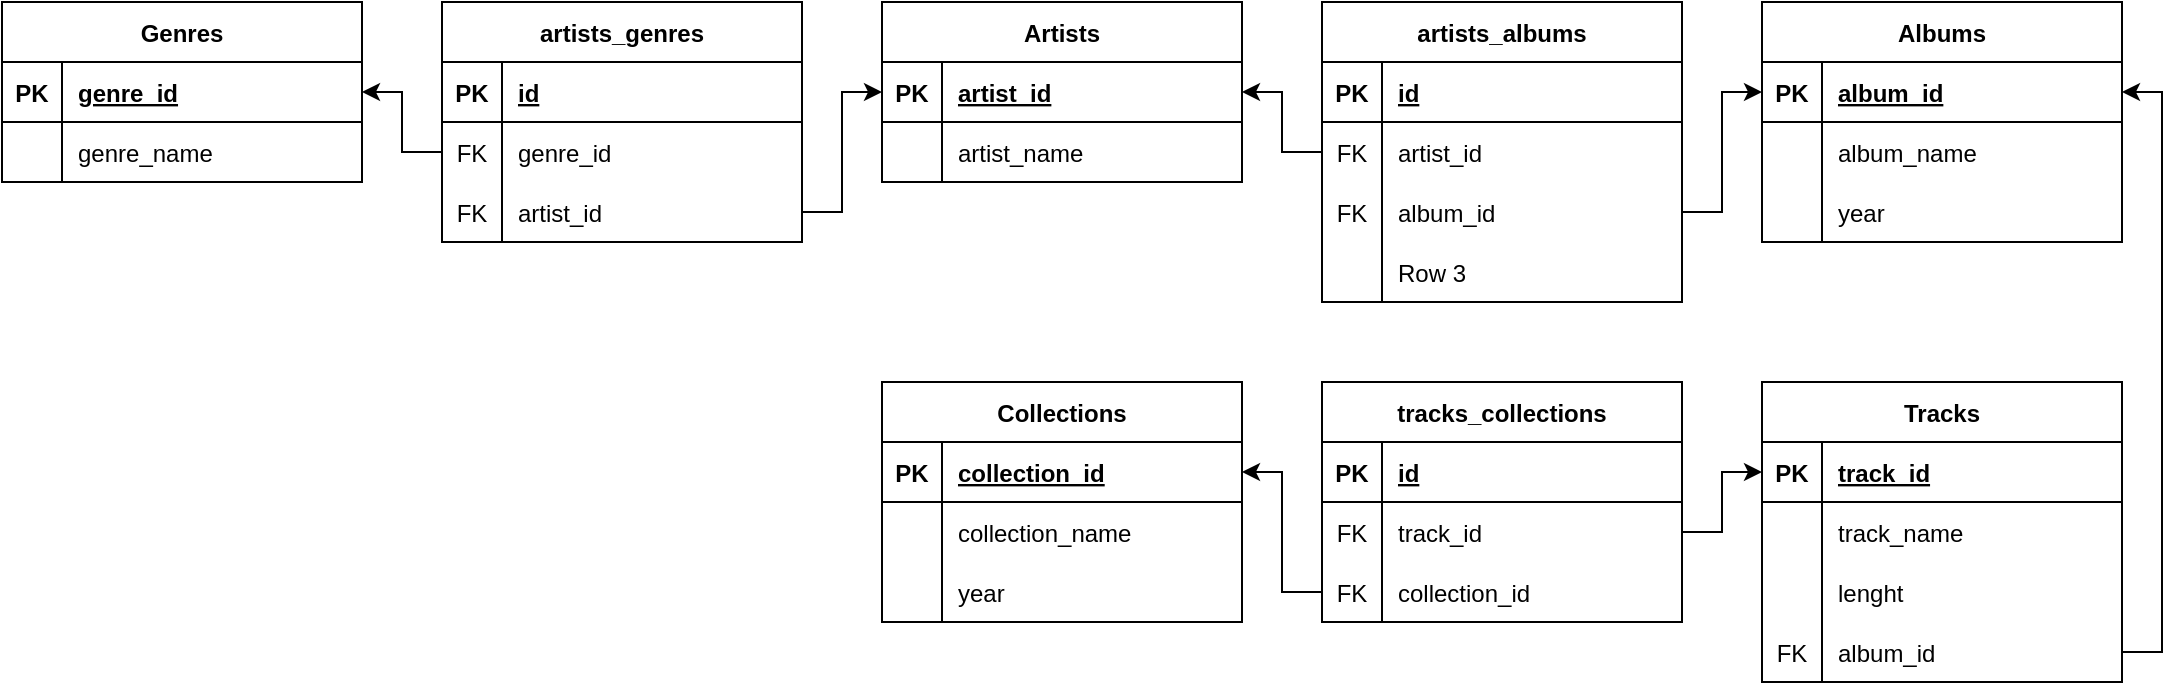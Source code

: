 <mxfile version="20.5.3" type="github">
  <diagram id="emSY8E14kdlVFzIVSlZg" name="Страница 1">
    <mxGraphModel dx="1597" dy="1669" grid="1" gridSize="10" guides="1" tooltips="1" connect="1" arrows="1" fold="1" page="1" pageScale="1" pageWidth="1169" pageHeight="827" math="0" shadow="0">
      <root>
        <mxCell id="0" />
        <mxCell id="1" parent="0" />
        <mxCell id="az4ZvoyA2i-au3GrGCgm-14" value="Genres" style="shape=table;startSize=30;container=1;collapsible=1;childLayout=tableLayout;fixedRows=1;rowLines=0;fontStyle=1;align=center;resizeLast=1;" vertex="1" parent="1">
          <mxGeometry x="20" y="-800" width="180" height="90" as="geometry" />
        </mxCell>
        <mxCell id="az4ZvoyA2i-au3GrGCgm-15" value="" style="shape=tableRow;horizontal=0;startSize=0;swimlaneHead=0;swimlaneBody=0;fillColor=none;collapsible=0;dropTarget=0;points=[[0,0.5],[1,0.5]];portConstraint=eastwest;top=0;left=0;right=0;bottom=1;" vertex="1" parent="az4ZvoyA2i-au3GrGCgm-14">
          <mxGeometry y="30" width="180" height="30" as="geometry" />
        </mxCell>
        <mxCell id="az4ZvoyA2i-au3GrGCgm-16" value="PK" style="shape=partialRectangle;connectable=0;fillColor=none;top=0;left=0;bottom=0;right=0;fontStyle=1;overflow=hidden;" vertex="1" parent="az4ZvoyA2i-au3GrGCgm-15">
          <mxGeometry width="30" height="30" as="geometry">
            <mxRectangle width="30" height="30" as="alternateBounds" />
          </mxGeometry>
        </mxCell>
        <mxCell id="az4ZvoyA2i-au3GrGCgm-17" value="genre_id" style="shape=partialRectangle;connectable=0;fillColor=none;top=0;left=0;bottom=0;right=0;align=left;spacingLeft=6;fontStyle=5;overflow=hidden;" vertex="1" parent="az4ZvoyA2i-au3GrGCgm-15">
          <mxGeometry x="30" width="150" height="30" as="geometry">
            <mxRectangle width="150" height="30" as="alternateBounds" />
          </mxGeometry>
        </mxCell>
        <mxCell id="az4ZvoyA2i-au3GrGCgm-18" value="" style="shape=tableRow;horizontal=0;startSize=0;swimlaneHead=0;swimlaneBody=0;fillColor=none;collapsible=0;dropTarget=0;points=[[0,0.5],[1,0.5]];portConstraint=eastwest;top=0;left=0;right=0;bottom=0;" vertex="1" parent="az4ZvoyA2i-au3GrGCgm-14">
          <mxGeometry y="60" width="180" height="30" as="geometry" />
        </mxCell>
        <mxCell id="az4ZvoyA2i-au3GrGCgm-19" value="" style="shape=partialRectangle;connectable=0;fillColor=none;top=0;left=0;bottom=0;right=0;editable=1;overflow=hidden;" vertex="1" parent="az4ZvoyA2i-au3GrGCgm-18">
          <mxGeometry width="30" height="30" as="geometry">
            <mxRectangle width="30" height="30" as="alternateBounds" />
          </mxGeometry>
        </mxCell>
        <mxCell id="az4ZvoyA2i-au3GrGCgm-20" value="genre_name" style="shape=partialRectangle;connectable=0;fillColor=none;top=0;left=0;bottom=0;right=0;align=left;spacingLeft=6;overflow=hidden;" vertex="1" parent="az4ZvoyA2i-au3GrGCgm-18">
          <mxGeometry x="30" width="150" height="30" as="geometry">
            <mxRectangle width="150" height="30" as="alternateBounds" />
          </mxGeometry>
        </mxCell>
        <mxCell id="az4ZvoyA2i-au3GrGCgm-27" value="Artists" style="shape=table;startSize=30;container=1;collapsible=1;childLayout=tableLayout;fixedRows=1;rowLines=0;fontStyle=1;align=center;resizeLast=1;" vertex="1" parent="1">
          <mxGeometry x="460" y="-800" width="180" height="90.0" as="geometry" />
        </mxCell>
        <mxCell id="az4ZvoyA2i-au3GrGCgm-28" value="" style="shape=tableRow;horizontal=0;startSize=0;swimlaneHead=0;swimlaneBody=0;fillColor=none;collapsible=0;dropTarget=0;points=[[0,0.5],[1,0.5]];portConstraint=eastwest;top=0;left=0;right=0;bottom=1;" vertex="1" parent="az4ZvoyA2i-au3GrGCgm-27">
          <mxGeometry y="30" width="180" height="30" as="geometry" />
        </mxCell>
        <mxCell id="az4ZvoyA2i-au3GrGCgm-29" value="PK" style="shape=partialRectangle;connectable=0;fillColor=none;top=0;left=0;bottom=0;right=0;fontStyle=1;overflow=hidden;" vertex="1" parent="az4ZvoyA2i-au3GrGCgm-28">
          <mxGeometry width="30" height="30" as="geometry">
            <mxRectangle width="30" height="30" as="alternateBounds" />
          </mxGeometry>
        </mxCell>
        <mxCell id="az4ZvoyA2i-au3GrGCgm-30" value="artist_id" style="shape=partialRectangle;connectable=0;fillColor=none;top=0;left=0;bottom=0;right=0;align=left;spacingLeft=6;fontStyle=5;overflow=hidden;" vertex="1" parent="az4ZvoyA2i-au3GrGCgm-28">
          <mxGeometry x="30" width="150" height="30" as="geometry">
            <mxRectangle width="150" height="30" as="alternateBounds" />
          </mxGeometry>
        </mxCell>
        <mxCell id="az4ZvoyA2i-au3GrGCgm-31" value="" style="shape=tableRow;horizontal=0;startSize=0;swimlaneHead=0;swimlaneBody=0;fillColor=none;collapsible=0;dropTarget=0;points=[[0,0.5],[1,0.5]];portConstraint=eastwest;top=0;left=0;right=0;bottom=0;" vertex="1" parent="az4ZvoyA2i-au3GrGCgm-27">
          <mxGeometry y="60" width="180" height="30" as="geometry" />
        </mxCell>
        <mxCell id="az4ZvoyA2i-au3GrGCgm-32" value="" style="shape=partialRectangle;connectable=0;fillColor=none;top=0;left=0;bottom=0;right=0;editable=1;overflow=hidden;" vertex="1" parent="az4ZvoyA2i-au3GrGCgm-31">
          <mxGeometry width="30" height="30" as="geometry">
            <mxRectangle width="30" height="30" as="alternateBounds" />
          </mxGeometry>
        </mxCell>
        <mxCell id="az4ZvoyA2i-au3GrGCgm-33" value="artist_name" style="shape=partialRectangle;connectable=0;fillColor=none;top=0;left=0;bottom=0;right=0;align=left;spacingLeft=6;overflow=hidden;" vertex="1" parent="az4ZvoyA2i-au3GrGCgm-31">
          <mxGeometry x="30" width="150" height="30" as="geometry">
            <mxRectangle width="150" height="30" as="alternateBounds" />
          </mxGeometry>
        </mxCell>
        <mxCell id="az4ZvoyA2i-au3GrGCgm-40" value="Albums" style="shape=table;startSize=30;container=1;collapsible=1;childLayout=tableLayout;fixedRows=1;rowLines=0;fontStyle=1;align=center;resizeLast=1;" vertex="1" parent="1">
          <mxGeometry x="900" y="-800" width="180" height="120" as="geometry" />
        </mxCell>
        <mxCell id="az4ZvoyA2i-au3GrGCgm-41" value="" style="shape=tableRow;horizontal=0;startSize=0;swimlaneHead=0;swimlaneBody=0;fillColor=none;collapsible=0;dropTarget=0;points=[[0,0.5],[1,0.5]];portConstraint=eastwest;top=0;left=0;right=0;bottom=1;" vertex="1" parent="az4ZvoyA2i-au3GrGCgm-40">
          <mxGeometry y="30" width="180" height="30" as="geometry" />
        </mxCell>
        <mxCell id="az4ZvoyA2i-au3GrGCgm-42" value="PK" style="shape=partialRectangle;connectable=0;fillColor=none;top=0;left=0;bottom=0;right=0;fontStyle=1;overflow=hidden;" vertex="1" parent="az4ZvoyA2i-au3GrGCgm-41">
          <mxGeometry width="30" height="30" as="geometry">
            <mxRectangle width="30" height="30" as="alternateBounds" />
          </mxGeometry>
        </mxCell>
        <mxCell id="az4ZvoyA2i-au3GrGCgm-43" value="album_id" style="shape=partialRectangle;connectable=0;fillColor=none;top=0;left=0;bottom=0;right=0;align=left;spacingLeft=6;fontStyle=5;overflow=hidden;" vertex="1" parent="az4ZvoyA2i-au3GrGCgm-41">
          <mxGeometry x="30" width="150" height="30" as="geometry">
            <mxRectangle width="150" height="30" as="alternateBounds" />
          </mxGeometry>
        </mxCell>
        <mxCell id="az4ZvoyA2i-au3GrGCgm-44" value="" style="shape=tableRow;horizontal=0;startSize=0;swimlaneHead=0;swimlaneBody=0;fillColor=none;collapsible=0;dropTarget=0;points=[[0,0.5],[1,0.5]];portConstraint=eastwest;top=0;left=0;right=0;bottom=0;" vertex="1" parent="az4ZvoyA2i-au3GrGCgm-40">
          <mxGeometry y="60" width="180" height="30" as="geometry" />
        </mxCell>
        <mxCell id="az4ZvoyA2i-au3GrGCgm-45" value="" style="shape=partialRectangle;connectable=0;fillColor=none;top=0;left=0;bottom=0;right=0;editable=1;overflow=hidden;" vertex="1" parent="az4ZvoyA2i-au3GrGCgm-44">
          <mxGeometry width="30" height="30" as="geometry">
            <mxRectangle width="30" height="30" as="alternateBounds" />
          </mxGeometry>
        </mxCell>
        <mxCell id="az4ZvoyA2i-au3GrGCgm-46" value="album_name" style="shape=partialRectangle;connectable=0;fillColor=none;top=0;left=0;bottom=0;right=0;align=left;spacingLeft=6;overflow=hidden;" vertex="1" parent="az4ZvoyA2i-au3GrGCgm-44">
          <mxGeometry x="30" width="150" height="30" as="geometry">
            <mxRectangle width="150" height="30" as="alternateBounds" />
          </mxGeometry>
        </mxCell>
        <mxCell id="az4ZvoyA2i-au3GrGCgm-47" value="" style="shape=tableRow;horizontal=0;startSize=0;swimlaneHead=0;swimlaneBody=0;fillColor=none;collapsible=0;dropTarget=0;points=[[0,0.5],[1,0.5]];portConstraint=eastwest;top=0;left=0;right=0;bottom=0;" vertex="1" parent="az4ZvoyA2i-au3GrGCgm-40">
          <mxGeometry y="90" width="180" height="30" as="geometry" />
        </mxCell>
        <mxCell id="az4ZvoyA2i-au3GrGCgm-48" value="" style="shape=partialRectangle;connectable=0;fillColor=none;top=0;left=0;bottom=0;right=0;editable=1;overflow=hidden;" vertex="1" parent="az4ZvoyA2i-au3GrGCgm-47">
          <mxGeometry width="30" height="30" as="geometry">
            <mxRectangle width="30" height="30" as="alternateBounds" />
          </mxGeometry>
        </mxCell>
        <mxCell id="az4ZvoyA2i-au3GrGCgm-49" value="year" style="shape=partialRectangle;connectable=0;fillColor=none;top=0;left=0;bottom=0;right=0;align=left;spacingLeft=6;overflow=hidden;" vertex="1" parent="az4ZvoyA2i-au3GrGCgm-47">
          <mxGeometry x="30" width="150" height="30" as="geometry">
            <mxRectangle width="150" height="30" as="alternateBounds" />
          </mxGeometry>
        </mxCell>
        <mxCell id="az4ZvoyA2i-au3GrGCgm-57" value="Tracks" style="shape=table;startSize=30;container=1;collapsible=1;childLayout=tableLayout;fixedRows=1;rowLines=0;fontStyle=1;align=center;resizeLast=1;" vertex="1" parent="1">
          <mxGeometry x="900" y="-610" width="180" height="150" as="geometry" />
        </mxCell>
        <mxCell id="az4ZvoyA2i-au3GrGCgm-58" value="" style="shape=tableRow;horizontal=0;startSize=0;swimlaneHead=0;swimlaneBody=0;fillColor=none;collapsible=0;dropTarget=0;points=[[0,0.5],[1,0.5]];portConstraint=eastwest;top=0;left=0;right=0;bottom=1;" vertex="1" parent="az4ZvoyA2i-au3GrGCgm-57">
          <mxGeometry y="30" width="180" height="30" as="geometry" />
        </mxCell>
        <mxCell id="az4ZvoyA2i-au3GrGCgm-59" value="PK" style="shape=partialRectangle;connectable=0;fillColor=none;top=0;left=0;bottom=0;right=0;fontStyle=1;overflow=hidden;" vertex="1" parent="az4ZvoyA2i-au3GrGCgm-58">
          <mxGeometry width="30" height="30" as="geometry">
            <mxRectangle width="30" height="30" as="alternateBounds" />
          </mxGeometry>
        </mxCell>
        <mxCell id="az4ZvoyA2i-au3GrGCgm-60" value="track_id" style="shape=partialRectangle;connectable=0;fillColor=none;top=0;left=0;bottom=0;right=0;align=left;spacingLeft=6;fontStyle=5;overflow=hidden;" vertex="1" parent="az4ZvoyA2i-au3GrGCgm-58">
          <mxGeometry x="30" width="150" height="30" as="geometry">
            <mxRectangle width="150" height="30" as="alternateBounds" />
          </mxGeometry>
        </mxCell>
        <mxCell id="az4ZvoyA2i-au3GrGCgm-61" value="" style="shape=tableRow;horizontal=0;startSize=0;swimlaneHead=0;swimlaneBody=0;fillColor=none;collapsible=0;dropTarget=0;points=[[0,0.5],[1,0.5]];portConstraint=eastwest;top=0;left=0;right=0;bottom=0;" vertex="1" parent="az4ZvoyA2i-au3GrGCgm-57">
          <mxGeometry y="60" width="180" height="30" as="geometry" />
        </mxCell>
        <mxCell id="az4ZvoyA2i-au3GrGCgm-62" value="" style="shape=partialRectangle;connectable=0;fillColor=none;top=0;left=0;bottom=0;right=0;editable=1;overflow=hidden;" vertex="1" parent="az4ZvoyA2i-au3GrGCgm-61">
          <mxGeometry width="30" height="30" as="geometry">
            <mxRectangle width="30" height="30" as="alternateBounds" />
          </mxGeometry>
        </mxCell>
        <mxCell id="az4ZvoyA2i-au3GrGCgm-63" value="track_name" style="shape=partialRectangle;connectable=0;fillColor=none;top=0;left=0;bottom=0;right=0;align=left;spacingLeft=6;overflow=hidden;" vertex="1" parent="az4ZvoyA2i-au3GrGCgm-61">
          <mxGeometry x="30" width="150" height="30" as="geometry">
            <mxRectangle width="150" height="30" as="alternateBounds" />
          </mxGeometry>
        </mxCell>
        <mxCell id="az4ZvoyA2i-au3GrGCgm-64" value="" style="shape=tableRow;horizontal=0;startSize=0;swimlaneHead=0;swimlaneBody=0;fillColor=none;collapsible=0;dropTarget=0;points=[[0,0.5],[1,0.5]];portConstraint=eastwest;top=0;left=0;right=0;bottom=0;" vertex="1" parent="az4ZvoyA2i-au3GrGCgm-57">
          <mxGeometry y="90" width="180" height="30" as="geometry" />
        </mxCell>
        <mxCell id="az4ZvoyA2i-au3GrGCgm-65" value="" style="shape=partialRectangle;connectable=0;fillColor=none;top=0;left=0;bottom=0;right=0;editable=1;overflow=hidden;" vertex="1" parent="az4ZvoyA2i-au3GrGCgm-64">
          <mxGeometry width="30" height="30" as="geometry">
            <mxRectangle width="30" height="30" as="alternateBounds" />
          </mxGeometry>
        </mxCell>
        <mxCell id="az4ZvoyA2i-au3GrGCgm-66" value="lenght" style="shape=partialRectangle;connectable=0;fillColor=none;top=0;left=0;bottom=0;right=0;align=left;spacingLeft=6;overflow=hidden;" vertex="1" parent="az4ZvoyA2i-au3GrGCgm-64">
          <mxGeometry x="30" width="150" height="30" as="geometry">
            <mxRectangle width="150" height="30" as="alternateBounds" />
          </mxGeometry>
        </mxCell>
        <mxCell id="az4ZvoyA2i-au3GrGCgm-67" value="" style="shape=tableRow;horizontal=0;startSize=0;swimlaneHead=0;swimlaneBody=0;fillColor=none;collapsible=0;dropTarget=0;points=[[0,0.5],[1,0.5]];portConstraint=eastwest;top=0;left=0;right=0;bottom=0;" vertex="1" parent="az4ZvoyA2i-au3GrGCgm-57">
          <mxGeometry y="120" width="180" height="30" as="geometry" />
        </mxCell>
        <mxCell id="az4ZvoyA2i-au3GrGCgm-68" value="FK" style="shape=partialRectangle;connectable=0;fillColor=none;top=0;left=0;bottom=0;right=0;editable=1;overflow=hidden;" vertex="1" parent="az4ZvoyA2i-au3GrGCgm-67">
          <mxGeometry width="30" height="30" as="geometry">
            <mxRectangle width="30" height="30" as="alternateBounds" />
          </mxGeometry>
        </mxCell>
        <mxCell id="az4ZvoyA2i-au3GrGCgm-69" value="album_id" style="shape=partialRectangle;connectable=0;fillColor=none;top=0;left=0;bottom=0;right=0;align=left;spacingLeft=6;overflow=hidden;" vertex="1" parent="az4ZvoyA2i-au3GrGCgm-67">
          <mxGeometry x="30" width="150" height="30" as="geometry">
            <mxRectangle width="150" height="30" as="alternateBounds" />
          </mxGeometry>
        </mxCell>
        <mxCell id="az4ZvoyA2i-au3GrGCgm-70" value="Collections" style="shape=table;startSize=30;container=1;collapsible=1;childLayout=tableLayout;fixedRows=1;rowLines=0;fontStyle=1;align=center;resizeLast=1;" vertex="1" parent="1">
          <mxGeometry x="460" y="-610" width="180" height="120" as="geometry" />
        </mxCell>
        <mxCell id="az4ZvoyA2i-au3GrGCgm-71" value="" style="shape=tableRow;horizontal=0;startSize=0;swimlaneHead=0;swimlaneBody=0;fillColor=none;collapsible=0;dropTarget=0;points=[[0,0.5],[1,0.5]];portConstraint=eastwest;top=0;left=0;right=0;bottom=1;" vertex="1" parent="az4ZvoyA2i-au3GrGCgm-70">
          <mxGeometry y="30" width="180" height="30" as="geometry" />
        </mxCell>
        <mxCell id="az4ZvoyA2i-au3GrGCgm-72" value="PK" style="shape=partialRectangle;connectable=0;fillColor=none;top=0;left=0;bottom=0;right=0;fontStyle=1;overflow=hidden;" vertex="1" parent="az4ZvoyA2i-au3GrGCgm-71">
          <mxGeometry width="30" height="30" as="geometry">
            <mxRectangle width="30" height="30" as="alternateBounds" />
          </mxGeometry>
        </mxCell>
        <mxCell id="az4ZvoyA2i-au3GrGCgm-73" value="collection_id" style="shape=partialRectangle;connectable=0;fillColor=none;top=0;left=0;bottom=0;right=0;align=left;spacingLeft=6;fontStyle=5;overflow=hidden;" vertex="1" parent="az4ZvoyA2i-au3GrGCgm-71">
          <mxGeometry x="30" width="150" height="30" as="geometry">
            <mxRectangle width="150" height="30" as="alternateBounds" />
          </mxGeometry>
        </mxCell>
        <mxCell id="az4ZvoyA2i-au3GrGCgm-74" value="" style="shape=tableRow;horizontal=0;startSize=0;swimlaneHead=0;swimlaneBody=0;fillColor=none;collapsible=0;dropTarget=0;points=[[0,0.5],[1,0.5]];portConstraint=eastwest;top=0;left=0;right=0;bottom=0;" vertex="1" parent="az4ZvoyA2i-au3GrGCgm-70">
          <mxGeometry y="60" width="180" height="30" as="geometry" />
        </mxCell>
        <mxCell id="az4ZvoyA2i-au3GrGCgm-75" value="" style="shape=partialRectangle;connectable=0;fillColor=none;top=0;left=0;bottom=0;right=0;editable=1;overflow=hidden;" vertex="1" parent="az4ZvoyA2i-au3GrGCgm-74">
          <mxGeometry width="30" height="30" as="geometry">
            <mxRectangle width="30" height="30" as="alternateBounds" />
          </mxGeometry>
        </mxCell>
        <mxCell id="az4ZvoyA2i-au3GrGCgm-76" value="collection_name" style="shape=partialRectangle;connectable=0;fillColor=none;top=0;left=0;bottom=0;right=0;align=left;spacingLeft=6;overflow=hidden;" vertex="1" parent="az4ZvoyA2i-au3GrGCgm-74">
          <mxGeometry x="30" width="150" height="30" as="geometry">
            <mxRectangle width="150" height="30" as="alternateBounds" />
          </mxGeometry>
        </mxCell>
        <mxCell id="az4ZvoyA2i-au3GrGCgm-77" value="" style="shape=tableRow;horizontal=0;startSize=0;swimlaneHead=0;swimlaneBody=0;fillColor=none;collapsible=0;dropTarget=0;points=[[0,0.5],[1,0.5]];portConstraint=eastwest;top=0;left=0;right=0;bottom=0;" vertex="1" parent="az4ZvoyA2i-au3GrGCgm-70">
          <mxGeometry y="90" width="180" height="30" as="geometry" />
        </mxCell>
        <mxCell id="az4ZvoyA2i-au3GrGCgm-78" value="" style="shape=partialRectangle;connectable=0;fillColor=none;top=0;left=0;bottom=0;right=0;editable=1;overflow=hidden;" vertex="1" parent="az4ZvoyA2i-au3GrGCgm-77">
          <mxGeometry width="30" height="30" as="geometry">
            <mxRectangle width="30" height="30" as="alternateBounds" />
          </mxGeometry>
        </mxCell>
        <mxCell id="az4ZvoyA2i-au3GrGCgm-79" value="year" style="shape=partialRectangle;connectable=0;fillColor=none;top=0;left=0;bottom=0;right=0;align=left;spacingLeft=6;overflow=hidden;" vertex="1" parent="az4ZvoyA2i-au3GrGCgm-77">
          <mxGeometry x="30" width="150" height="30" as="geometry">
            <mxRectangle width="150" height="30" as="alternateBounds" />
          </mxGeometry>
        </mxCell>
        <mxCell id="az4ZvoyA2i-au3GrGCgm-97" style="edgeStyle=orthogonalEdgeStyle;rounded=0;orthogonalLoop=1;jettySize=auto;html=1;exitX=0;exitY=0.5;exitDx=0;exitDy=0;entryX=1;entryY=0.5;entryDx=0;entryDy=0;" edge="1" parent="1" source="az4ZvoyA2i-au3GrGCgm-113" target="az4ZvoyA2i-au3GrGCgm-15">
          <mxGeometry relative="1" as="geometry" />
        </mxCell>
        <mxCell id="az4ZvoyA2i-au3GrGCgm-109" value="artists_genres" style="shape=table;startSize=30;container=1;collapsible=1;childLayout=tableLayout;fixedRows=1;rowLines=0;fontStyle=1;align=center;resizeLast=1;strokeColor=#000000;" vertex="1" parent="1">
          <mxGeometry x="240" y="-800" width="180" height="120" as="geometry" />
        </mxCell>
        <mxCell id="az4ZvoyA2i-au3GrGCgm-110" value="" style="shape=tableRow;horizontal=0;startSize=0;swimlaneHead=0;swimlaneBody=0;fillColor=none;collapsible=0;dropTarget=0;points=[[0,0.5],[1,0.5]];portConstraint=eastwest;top=0;left=0;right=0;bottom=1;strokeColor=#000000;" vertex="1" parent="az4ZvoyA2i-au3GrGCgm-109">
          <mxGeometry y="30" width="180" height="30" as="geometry" />
        </mxCell>
        <mxCell id="az4ZvoyA2i-au3GrGCgm-111" value="PK" style="shape=partialRectangle;connectable=0;fillColor=none;top=0;left=0;bottom=0;right=0;fontStyle=1;overflow=hidden;strokeColor=#000000;" vertex="1" parent="az4ZvoyA2i-au3GrGCgm-110">
          <mxGeometry width="30" height="30" as="geometry">
            <mxRectangle width="30" height="30" as="alternateBounds" />
          </mxGeometry>
        </mxCell>
        <mxCell id="az4ZvoyA2i-au3GrGCgm-112" value="id" style="shape=partialRectangle;connectable=0;fillColor=none;top=0;left=0;bottom=0;right=0;align=left;spacingLeft=6;fontStyle=5;overflow=hidden;strokeColor=#000000;" vertex="1" parent="az4ZvoyA2i-au3GrGCgm-110">
          <mxGeometry x="30" width="150" height="30" as="geometry">
            <mxRectangle width="150" height="30" as="alternateBounds" />
          </mxGeometry>
        </mxCell>
        <mxCell id="az4ZvoyA2i-au3GrGCgm-113" value="" style="shape=tableRow;horizontal=0;startSize=0;swimlaneHead=0;swimlaneBody=0;fillColor=none;collapsible=0;dropTarget=0;points=[[0,0.5],[1,0.5]];portConstraint=eastwest;top=0;left=0;right=0;bottom=0;strokeColor=#000000;" vertex="1" parent="az4ZvoyA2i-au3GrGCgm-109">
          <mxGeometry y="60" width="180" height="30" as="geometry" />
        </mxCell>
        <mxCell id="az4ZvoyA2i-au3GrGCgm-114" value="FK" style="shape=partialRectangle;connectable=0;fillColor=none;top=0;left=0;bottom=0;right=0;editable=1;overflow=hidden;strokeColor=#000000;" vertex="1" parent="az4ZvoyA2i-au3GrGCgm-113">
          <mxGeometry width="30" height="30" as="geometry">
            <mxRectangle width="30" height="30" as="alternateBounds" />
          </mxGeometry>
        </mxCell>
        <mxCell id="az4ZvoyA2i-au3GrGCgm-115" value="genre_id" style="shape=partialRectangle;connectable=0;fillColor=none;top=0;left=0;bottom=0;right=0;align=left;spacingLeft=6;overflow=hidden;strokeColor=#000000;" vertex="1" parent="az4ZvoyA2i-au3GrGCgm-113">
          <mxGeometry x="30" width="150" height="30" as="geometry">
            <mxRectangle width="150" height="30" as="alternateBounds" />
          </mxGeometry>
        </mxCell>
        <mxCell id="az4ZvoyA2i-au3GrGCgm-116" value="" style="shape=tableRow;horizontal=0;startSize=0;swimlaneHead=0;swimlaneBody=0;fillColor=none;collapsible=0;dropTarget=0;points=[[0,0.5],[1,0.5]];portConstraint=eastwest;top=0;left=0;right=0;bottom=0;strokeColor=#000000;" vertex="1" parent="az4ZvoyA2i-au3GrGCgm-109">
          <mxGeometry y="90" width="180" height="30" as="geometry" />
        </mxCell>
        <mxCell id="az4ZvoyA2i-au3GrGCgm-117" value="FK" style="shape=partialRectangle;connectable=0;fillColor=none;top=0;left=0;bottom=0;right=0;editable=1;overflow=hidden;strokeColor=#000000;" vertex="1" parent="az4ZvoyA2i-au3GrGCgm-116">
          <mxGeometry width="30" height="30" as="geometry">
            <mxRectangle width="30" height="30" as="alternateBounds" />
          </mxGeometry>
        </mxCell>
        <mxCell id="az4ZvoyA2i-au3GrGCgm-118" value="artist_id" style="shape=partialRectangle;connectable=0;fillColor=none;top=0;left=0;bottom=0;right=0;align=left;spacingLeft=6;overflow=hidden;strokeColor=#000000;" vertex="1" parent="az4ZvoyA2i-au3GrGCgm-116">
          <mxGeometry x="30" width="150" height="30" as="geometry">
            <mxRectangle width="150" height="30" as="alternateBounds" />
          </mxGeometry>
        </mxCell>
        <mxCell id="az4ZvoyA2i-au3GrGCgm-123" style="edgeStyle=orthogonalEdgeStyle;rounded=0;orthogonalLoop=1;jettySize=auto;html=1;exitX=1;exitY=0.5;exitDx=0;exitDy=0;entryX=0;entryY=0.5;entryDx=0;entryDy=0;" edge="1" parent="1" source="az4ZvoyA2i-au3GrGCgm-116" target="az4ZvoyA2i-au3GrGCgm-28">
          <mxGeometry relative="1" as="geometry" />
        </mxCell>
        <mxCell id="az4ZvoyA2i-au3GrGCgm-137" style="edgeStyle=orthogonalEdgeStyle;rounded=0;orthogonalLoop=1;jettySize=auto;html=1;exitX=0;exitY=0.5;exitDx=0;exitDy=0;entryX=1;entryY=0.5;entryDx=0;entryDy=0;" edge="1" parent="1" source="az4ZvoyA2i-au3GrGCgm-124" target="az4ZvoyA2i-au3GrGCgm-28">
          <mxGeometry relative="1" as="geometry" />
        </mxCell>
        <mxCell id="az4ZvoyA2i-au3GrGCgm-124" value="artists_albums" style="shape=table;startSize=30;container=1;collapsible=1;childLayout=tableLayout;fixedRows=1;rowLines=0;fontStyle=1;align=center;resizeLast=1;strokeColor=#000000;" vertex="1" parent="1">
          <mxGeometry x="680" y="-800" width="180" height="150" as="geometry" />
        </mxCell>
        <mxCell id="az4ZvoyA2i-au3GrGCgm-125" value="" style="shape=tableRow;horizontal=0;startSize=0;swimlaneHead=0;swimlaneBody=0;fillColor=none;collapsible=0;dropTarget=0;points=[[0,0.5],[1,0.5]];portConstraint=eastwest;top=0;left=0;right=0;bottom=1;strokeColor=#000000;" vertex="1" parent="az4ZvoyA2i-au3GrGCgm-124">
          <mxGeometry y="30" width="180" height="30" as="geometry" />
        </mxCell>
        <mxCell id="az4ZvoyA2i-au3GrGCgm-126" value="PK" style="shape=partialRectangle;connectable=0;fillColor=none;top=0;left=0;bottom=0;right=0;fontStyle=1;overflow=hidden;strokeColor=#000000;" vertex="1" parent="az4ZvoyA2i-au3GrGCgm-125">
          <mxGeometry width="30" height="30" as="geometry">
            <mxRectangle width="30" height="30" as="alternateBounds" />
          </mxGeometry>
        </mxCell>
        <mxCell id="az4ZvoyA2i-au3GrGCgm-127" value="id" style="shape=partialRectangle;connectable=0;fillColor=none;top=0;left=0;bottom=0;right=0;align=left;spacingLeft=6;fontStyle=5;overflow=hidden;strokeColor=#000000;" vertex="1" parent="az4ZvoyA2i-au3GrGCgm-125">
          <mxGeometry x="30" width="150" height="30" as="geometry">
            <mxRectangle width="150" height="30" as="alternateBounds" />
          </mxGeometry>
        </mxCell>
        <mxCell id="az4ZvoyA2i-au3GrGCgm-128" value="" style="shape=tableRow;horizontal=0;startSize=0;swimlaneHead=0;swimlaneBody=0;fillColor=none;collapsible=0;dropTarget=0;points=[[0,0.5],[1,0.5]];portConstraint=eastwest;top=0;left=0;right=0;bottom=0;strokeColor=#000000;" vertex="1" parent="az4ZvoyA2i-au3GrGCgm-124">
          <mxGeometry y="60" width="180" height="30" as="geometry" />
        </mxCell>
        <mxCell id="az4ZvoyA2i-au3GrGCgm-129" value="FK" style="shape=partialRectangle;connectable=0;fillColor=none;top=0;left=0;bottom=0;right=0;editable=1;overflow=hidden;strokeColor=#000000;" vertex="1" parent="az4ZvoyA2i-au3GrGCgm-128">
          <mxGeometry width="30" height="30" as="geometry">
            <mxRectangle width="30" height="30" as="alternateBounds" />
          </mxGeometry>
        </mxCell>
        <mxCell id="az4ZvoyA2i-au3GrGCgm-130" value="artist_id" style="shape=partialRectangle;connectable=0;fillColor=none;top=0;left=0;bottom=0;right=0;align=left;spacingLeft=6;overflow=hidden;strokeColor=#000000;" vertex="1" parent="az4ZvoyA2i-au3GrGCgm-128">
          <mxGeometry x="30" width="150" height="30" as="geometry">
            <mxRectangle width="150" height="30" as="alternateBounds" />
          </mxGeometry>
        </mxCell>
        <mxCell id="az4ZvoyA2i-au3GrGCgm-131" value="" style="shape=tableRow;horizontal=0;startSize=0;swimlaneHead=0;swimlaneBody=0;fillColor=none;collapsible=0;dropTarget=0;points=[[0,0.5],[1,0.5]];portConstraint=eastwest;top=0;left=0;right=0;bottom=0;strokeColor=#000000;" vertex="1" parent="az4ZvoyA2i-au3GrGCgm-124">
          <mxGeometry y="90" width="180" height="30" as="geometry" />
        </mxCell>
        <mxCell id="az4ZvoyA2i-au3GrGCgm-132" value="FK" style="shape=partialRectangle;connectable=0;fillColor=none;top=0;left=0;bottom=0;right=0;editable=1;overflow=hidden;strokeColor=#000000;" vertex="1" parent="az4ZvoyA2i-au3GrGCgm-131">
          <mxGeometry width="30" height="30" as="geometry">
            <mxRectangle width="30" height="30" as="alternateBounds" />
          </mxGeometry>
        </mxCell>
        <mxCell id="az4ZvoyA2i-au3GrGCgm-133" value="album_id" style="shape=partialRectangle;connectable=0;fillColor=none;top=0;left=0;bottom=0;right=0;align=left;spacingLeft=6;overflow=hidden;strokeColor=#000000;" vertex="1" parent="az4ZvoyA2i-au3GrGCgm-131">
          <mxGeometry x="30" width="150" height="30" as="geometry">
            <mxRectangle width="150" height="30" as="alternateBounds" />
          </mxGeometry>
        </mxCell>
        <mxCell id="az4ZvoyA2i-au3GrGCgm-134" value="" style="shape=tableRow;horizontal=0;startSize=0;swimlaneHead=0;swimlaneBody=0;fillColor=none;collapsible=0;dropTarget=0;points=[[0,0.5],[1,0.5]];portConstraint=eastwest;top=0;left=0;right=0;bottom=0;strokeColor=#000000;" vertex="1" parent="az4ZvoyA2i-au3GrGCgm-124">
          <mxGeometry y="120" width="180" height="30" as="geometry" />
        </mxCell>
        <mxCell id="az4ZvoyA2i-au3GrGCgm-135" value="" style="shape=partialRectangle;connectable=0;fillColor=none;top=0;left=0;bottom=0;right=0;editable=1;overflow=hidden;strokeColor=#000000;" vertex="1" parent="az4ZvoyA2i-au3GrGCgm-134">
          <mxGeometry width="30" height="30" as="geometry">
            <mxRectangle width="30" height="30" as="alternateBounds" />
          </mxGeometry>
        </mxCell>
        <mxCell id="az4ZvoyA2i-au3GrGCgm-136" value="Row 3" style="shape=partialRectangle;connectable=0;fillColor=none;top=0;left=0;bottom=0;right=0;align=left;spacingLeft=6;overflow=hidden;strokeColor=#000000;" vertex="1" parent="az4ZvoyA2i-au3GrGCgm-134">
          <mxGeometry x="30" width="150" height="30" as="geometry">
            <mxRectangle width="150" height="30" as="alternateBounds" />
          </mxGeometry>
        </mxCell>
        <mxCell id="az4ZvoyA2i-au3GrGCgm-138" style="edgeStyle=orthogonalEdgeStyle;rounded=0;orthogonalLoop=1;jettySize=auto;html=1;exitX=1;exitY=0.5;exitDx=0;exitDy=0;entryX=0;entryY=0.5;entryDx=0;entryDy=0;" edge="1" parent="1" source="az4ZvoyA2i-au3GrGCgm-131" target="az4ZvoyA2i-au3GrGCgm-41">
          <mxGeometry relative="1" as="geometry" />
        </mxCell>
        <mxCell id="az4ZvoyA2i-au3GrGCgm-139" value="tracks_collections" style="shape=table;startSize=30;container=1;collapsible=1;childLayout=tableLayout;fixedRows=1;rowLines=0;fontStyle=1;align=center;resizeLast=1;strokeColor=#000000;" vertex="1" parent="1">
          <mxGeometry x="680" y="-610" width="180" height="120" as="geometry" />
        </mxCell>
        <mxCell id="az4ZvoyA2i-au3GrGCgm-140" value="" style="shape=tableRow;horizontal=0;startSize=0;swimlaneHead=0;swimlaneBody=0;fillColor=none;collapsible=0;dropTarget=0;points=[[0,0.5],[1,0.5]];portConstraint=eastwest;top=0;left=0;right=0;bottom=1;strokeColor=#000000;" vertex="1" parent="az4ZvoyA2i-au3GrGCgm-139">
          <mxGeometry y="30" width="180" height="30" as="geometry" />
        </mxCell>
        <mxCell id="az4ZvoyA2i-au3GrGCgm-141" value="PK" style="shape=partialRectangle;connectable=0;fillColor=none;top=0;left=0;bottom=0;right=0;fontStyle=1;overflow=hidden;strokeColor=#000000;" vertex="1" parent="az4ZvoyA2i-au3GrGCgm-140">
          <mxGeometry width="30" height="30" as="geometry">
            <mxRectangle width="30" height="30" as="alternateBounds" />
          </mxGeometry>
        </mxCell>
        <mxCell id="az4ZvoyA2i-au3GrGCgm-142" value="id" style="shape=partialRectangle;connectable=0;fillColor=none;top=0;left=0;bottom=0;right=0;align=left;spacingLeft=6;fontStyle=5;overflow=hidden;strokeColor=#000000;" vertex="1" parent="az4ZvoyA2i-au3GrGCgm-140">
          <mxGeometry x="30" width="150" height="30" as="geometry">
            <mxRectangle width="150" height="30" as="alternateBounds" />
          </mxGeometry>
        </mxCell>
        <mxCell id="az4ZvoyA2i-au3GrGCgm-143" value="" style="shape=tableRow;horizontal=0;startSize=0;swimlaneHead=0;swimlaneBody=0;fillColor=none;collapsible=0;dropTarget=0;points=[[0,0.5],[1,0.5]];portConstraint=eastwest;top=0;left=0;right=0;bottom=0;strokeColor=#000000;" vertex="1" parent="az4ZvoyA2i-au3GrGCgm-139">
          <mxGeometry y="60" width="180" height="30" as="geometry" />
        </mxCell>
        <mxCell id="az4ZvoyA2i-au3GrGCgm-144" value="FK" style="shape=partialRectangle;connectable=0;fillColor=none;top=0;left=0;bottom=0;right=0;editable=1;overflow=hidden;strokeColor=#000000;" vertex="1" parent="az4ZvoyA2i-au3GrGCgm-143">
          <mxGeometry width="30" height="30" as="geometry">
            <mxRectangle width="30" height="30" as="alternateBounds" />
          </mxGeometry>
        </mxCell>
        <mxCell id="az4ZvoyA2i-au3GrGCgm-145" value="track_id" style="shape=partialRectangle;connectable=0;fillColor=none;top=0;left=0;bottom=0;right=0;align=left;spacingLeft=6;overflow=hidden;strokeColor=#000000;" vertex="1" parent="az4ZvoyA2i-au3GrGCgm-143">
          <mxGeometry x="30" width="150" height="30" as="geometry">
            <mxRectangle width="150" height="30" as="alternateBounds" />
          </mxGeometry>
        </mxCell>
        <mxCell id="az4ZvoyA2i-au3GrGCgm-146" value="" style="shape=tableRow;horizontal=0;startSize=0;swimlaneHead=0;swimlaneBody=0;fillColor=none;collapsible=0;dropTarget=0;points=[[0,0.5],[1,0.5]];portConstraint=eastwest;top=0;left=0;right=0;bottom=0;strokeColor=#000000;" vertex="1" parent="az4ZvoyA2i-au3GrGCgm-139">
          <mxGeometry y="90" width="180" height="30" as="geometry" />
        </mxCell>
        <mxCell id="az4ZvoyA2i-au3GrGCgm-147" value="FK" style="shape=partialRectangle;connectable=0;fillColor=none;top=0;left=0;bottom=0;right=0;editable=1;overflow=hidden;strokeColor=#000000;" vertex="1" parent="az4ZvoyA2i-au3GrGCgm-146">
          <mxGeometry width="30" height="30" as="geometry">
            <mxRectangle width="30" height="30" as="alternateBounds" />
          </mxGeometry>
        </mxCell>
        <mxCell id="az4ZvoyA2i-au3GrGCgm-148" value="collection_id" style="shape=partialRectangle;connectable=0;fillColor=none;top=0;left=0;bottom=0;right=0;align=left;spacingLeft=6;overflow=hidden;strokeColor=#000000;" vertex="1" parent="az4ZvoyA2i-au3GrGCgm-146">
          <mxGeometry x="30" width="150" height="30" as="geometry">
            <mxRectangle width="150" height="30" as="alternateBounds" />
          </mxGeometry>
        </mxCell>
        <mxCell id="az4ZvoyA2i-au3GrGCgm-154" style="edgeStyle=orthogonalEdgeStyle;rounded=0;orthogonalLoop=1;jettySize=auto;html=1;exitX=1;exitY=0.5;exitDx=0;exitDy=0;entryX=1;entryY=0.5;entryDx=0;entryDy=0;" edge="1" parent="1" source="az4ZvoyA2i-au3GrGCgm-67" target="az4ZvoyA2i-au3GrGCgm-41">
          <mxGeometry relative="1" as="geometry" />
        </mxCell>
        <mxCell id="az4ZvoyA2i-au3GrGCgm-155" style="edgeStyle=orthogonalEdgeStyle;rounded=0;orthogonalLoop=1;jettySize=auto;html=1;exitX=1;exitY=0.5;exitDx=0;exitDy=0;entryX=0;entryY=0.5;entryDx=0;entryDy=0;" edge="1" parent="1" source="az4ZvoyA2i-au3GrGCgm-143" target="az4ZvoyA2i-au3GrGCgm-58">
          <mxGeometry relative="1" as="geometry" />
        </mxCell>
        <mxCell id="az4ZvoyA2i-au3GrGCgm-156" style="edgeStyle=orthogonalEdgeStyle;rounded=0;orthogonalLoop=1;jettySize=auto;html=1;exitX=0;exitY=0.5;exitDx=0;exitDy=0;entryX=1;entryY=0.5;entryDx=0;entryDy=0;" edge="1" parent="1" source="az4ZvoyA2i-au3GrGCgm-146" target="az4ZvoyA2i-au3GrGCgm-71">
          <mxGeometry relative="1" as="geometry" />
        </mxCell>
      </root>
    </mxGraphModel>
  </diagram>
</mxfile>
